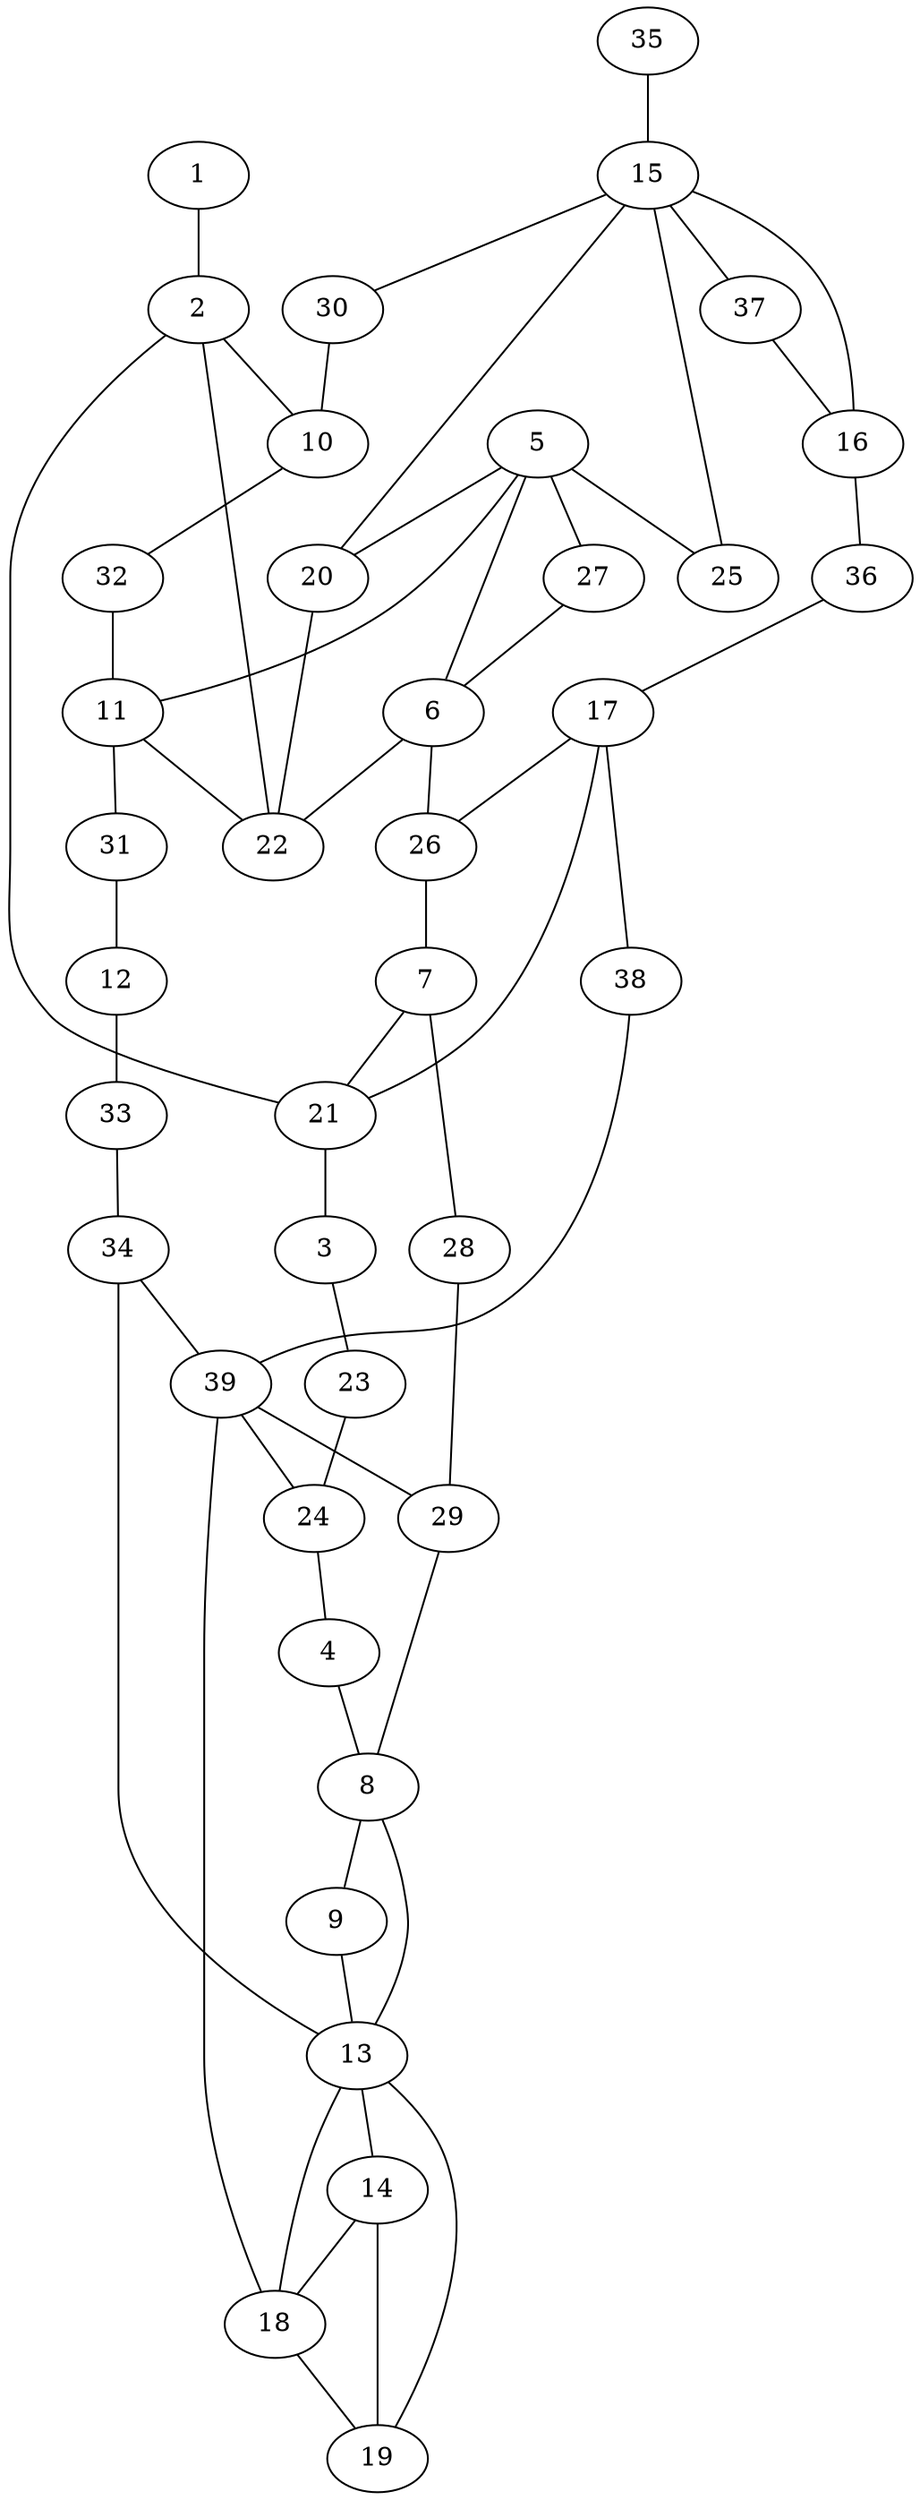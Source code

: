 graph pdb1nsw {
	1	 [aaLength=7,
		sequence=NFQQAIQ,
		type=0];
	2	 [aaLength=18,
		sequence=CGPCRMMAPVLEEFAEAH,
		type=0];
	1 -- 2	 [distance0="26.40322",
		frequency=1,
		type0=2];
	10	 [aaLength=7,
		sequence=NFQQAIQ,
		type=0];
	2 -- 10	 [distance0="22.55003",
		frequency=1,
		type0=2];
	21	 [aaLength=6,
		sequence=TVAKLN,
		type=1];
	2 -- 21	 [distance0="4.0",
		frequency=1,
		type0=4];
	3	 [aaLength=8,
		sequence=NPETTSQF,
		type=0];
	23	 [aaLength=6,
		sequence=TLILFK,
		type=1];
	3 -- 23	 [distance0="6.0",
		frequency=1,
		type0=4];
	4	 [aaLength=9,
		sequence=PKEQLEAQL,
		type=0];
	8	 [aaLength=9,
		sequence=PKEQLEAQL,
		type=0];
	4 -- 8	 [distance0="16.08081",
		frequency=1,
		type0=1];
	5	 [aaLength=6,
		sequence=NFQQAI,
		type=0];
	11	 [aaLength=17,
		sequence=CGPCRMMAPVLEEFAEA,
		type=0];
	5 -- 11	 [distance0="20.10739",
		frequency=1,
		type0=1];
	20	 [aaLength=2,
		sequence=MT,
		type=1];
	5 -- 20	 [distance0="20.36887",
		frequency=1,
		type0=2];
	25	 [aaLength=3,
		sequence=MTL,
		type=1];
	5 -- 25	 [distance0="20.36887",
		frequency=1,
		type0=3];
	27	 [aaLength=6,
		sequence=VLVDFW,
		type=1];
	5 -- 27	 [distance0="5.0",
		frequency=1,
		type0=4];
	6	 [aaLength=19,
		sequence=CGPCRMMAPVLEEFAEAHA,
		type=0];
	6 -- 5	 [distance0="22.52309",
		frequency=1,
		type0=2];
	22	 [aaLength=6,
		sequence=VLVDFW,
		type=1];
	6 -- 22	 [distance0="28.22785",
		frequency=1,
		type0=3];
	26	 [aaLength=6,
		sequence=TVAKLN,
		type=1];
	6 -- 26	 [distance0="3.0",
		frequency=1,
		type0=4];
	7	 [aaLength=8,
		sequence=NPETTSQF,
		type=0];
	7 -- 21	 [distance0="21.85604",
		frequency=1,
		type0=3];
	28	 [aaLength=6,
		sequence=TLILFK,
		type=1];
	7 -- 28	 [distance0="6.0",
		frequency=1,
		type0=4];
	9	 [aaLength=6,
		sequence=LADVLQ,
		type=0];
	8 -- 9	 [distance0="10.41613",
		distance1="0.0",
		frequency=2,
		type0=1,
		type1=5];
	13	 [aaLength=10,
		sequence=PKEQLEAQLA,
		type=0];
	8 -- 13	 [distance0="25.69398",
		frequency=1,
		type0=3];
	9 -- 13	 [distance0="33.04247",
		frequency=1,
		type0=3];
	32	 [aaLength=6,
		sequence=VLVDFW,
		type=1];
	10 -- 32	 [distance0="4.0",
		frequency=1,
		type0=4];
	11 -- 22	 [distance0="21.82516",
		frequency=1,
		type0=3];
	31	 [aaLength=6,
		sequence=TVAKLN,
		type=1];
	11 -- 31	 [distance0="5.0",
		frequency=1,
		type0=4];
	12	 [aaLength=8,
		sequence=NPETTSQF,
		type=0];
	33	 [aaLength=6,
		sequence=TLILFK,
		type=1];
	12 -- 33	 [distance0="6.0",
		frequency=1,
		type0=4];
	18	 [aaLength=9,
		sequence=PKEQLEAQL,
		type=0];
	13 -- 18	 [distance0="16.11383",
		frequency=1,
		type0=2];
	19	 [aaLength=6,
		sequence=LADVLQ,
		type=0];
	13 -- 19	 [distance0="20.81363",
		frequency=1,
		type0=3];
	14	 [aaLength=3,
		sequence=DVL,
		type=0];
	13 -- 14	 [distance0="14.14121",
		distance1="0.0",
		frequency=2,
		type0=1,
		type1=5];
	14 -- 18	 [distance0="13.57268",
		frequency=1,
		type0=1];
	14 -- 19	 [distance0="14.1118",
		frequency=1,
		type0=2];
	15	 [aaLength=6,
		sequence=NFQQAI,
		type=0];
	15 -- 20	 [distance0="16.96248",
		frequency=1,
		type0=1];
	15 -- 25	 [distance0="16.96248",
		frequency=1,
		type0=2];
	30	 [aaLength=3,
		sequence=MTL,
		type=1];
	15 -- 30	 [distance0="16.96248",
		frequency=1,
		type0=3];
	37	 [aaLength=6,
		sequence=VLVDFW,
		type=1];
	15 -- 37	 [distance0="5.0",
		frequency=1,
		type0=4];
	16	 [aaLength=18,
		sequence=CGPCRMMAPVLEEFAEAH,
		type=0];
	16 -- 15	 [distance0="26.83018",
		frequency=1,
		type0=2];
	36	 [aaLength=6,
		sequence=TVAKLN,
		type=1];
	16 -- 36	 [distance0="4.0",
		frequency=1,
		type0=4];
	17	 [aaLength=8,
		sequence=NPETTSQF,
		type=0];
	17 -- 21	 [distance0="17.18023",
		frequency=1,
		type0=2];
	17 -- 26	 [distance0="17.18023",
		frequency=1,
		type0=3];
	38	 [aaLength=6,
		sequence=TLILFK,
		type=1];
	17 -- 38	 [distance0="6.0",
		frequency=1,
		type0=4];
	18 -- 19	 [distance0="9.489676",
		distance1="0.0",
		frequency=2,
		type0=1,
		type1=5];
	20 -- 22	 [distance0="15.0",
		frequency=1,
		type0=4];
	21 -- 3	 [distance0="3.0",
		frequency=1,
		type0=4];
	22 -- 2	 [distance0="3.0",
		frequency=1,
		type0=4];
	24	 [aaLength=7,
		sequence=RPVKQLI,
		type=1];
	23 -- 24	 [distance0="2.0",
		frequency=1,
		type0=4];
	24 -- 4	 [distance0="3.0",
		frequency=1,
		type0=4];
	26 -- 7	 [distance0="3.0",
		frequency=1,
		type0=4];
	27 -- 6	 [distance0="3.0",
		frequency=1,
		type0=4];
	29	 [aaLength=7,
		sequence=RPVKQLI,
		type=1];
	28 -- 29	 [distance0="2.0",
		frequency=1,
		type0=4];
	29 -- 8	 [distance0="3.0",
		frequency=1,
		type0=4];
	30 -- 10	 [distance0="3.0",
		frequency=1,
		type0=4];
	31 -- 12	 [distance0="3.0",
		frequency=1,
		type0=4];
	32 -- 11	 [distance0="3.0",
		frequency=1,
		type0=4];
	34	 [aaLength=7,
		sequence=RPVKQLI,
		type=1];
	33 -- 34	 [distance0="2.0",
		frequency=1,
		type0=4];
	34 -- 13	 [distance0="3.0",
		frequency=1,
		type0=4];
	39	 [aaLength=7,
		sequence=RPVKQLI,
		type=1];
	34 -- 39	 [distance0="0.0",
		frequency=1,
		type0=3];
	35	 [aaLength=3,
		sequence=MTL,
		type=1];
	35 -- 15	 [distance0="3.0",
		frequency=1,
		type0=4];
	36 -- 17	 [distance0="3.0",
		frequency=1,
		type0=4];
	37 -- 16	 [distance0="3.0",
		frequency=1,
		type0=4];
	38 -- 39	 [distance0="2.0",
		frequency=1,
		type0=4];
	39 -- 18	 [distance0="3.0",
		frequency=1,
		type0=4];
	39 -- 24	 [distance0="0.0",
		frequency=1,
		type0=1];
	39 -- 29	 [distance0="0.0",
		frequency=1,
		type0=2];
}
